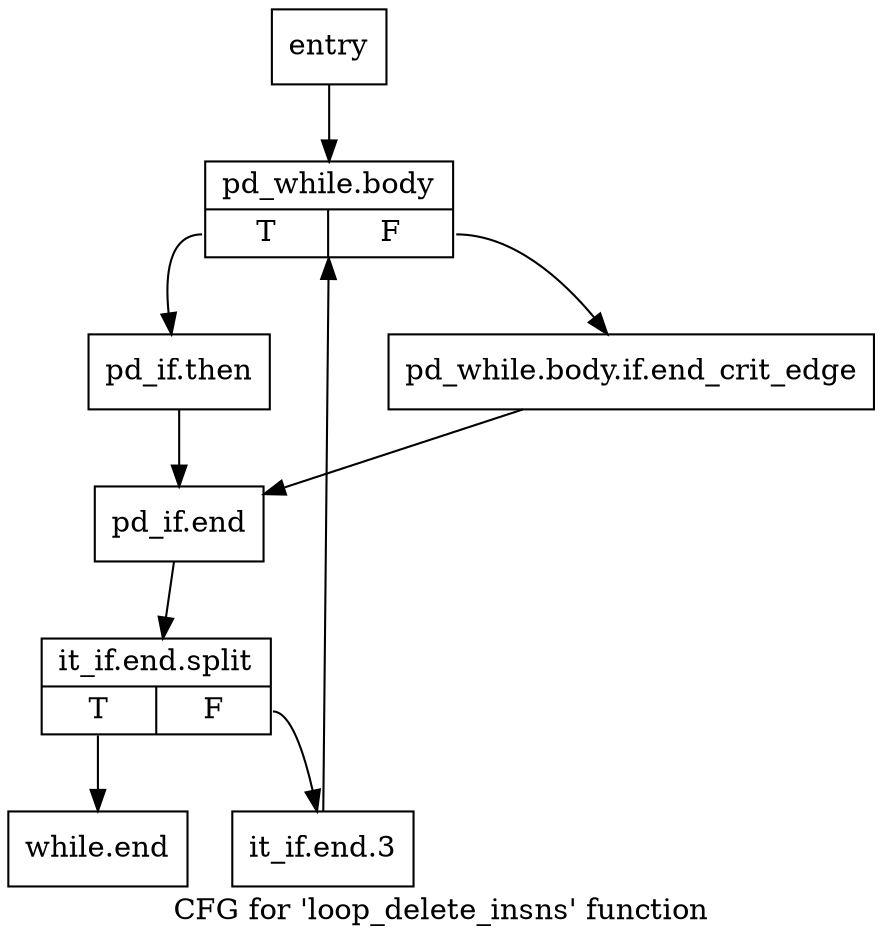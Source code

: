 digraph "CFG for 'loop_delete_insns' function" {
	label="CFG for 'loop_delete_insns' function";

	Node0x81c15b0 [shape=record,label="{entry}"];
	Node0x81c15b0 -> Node0x81c1600;
	Node0x81c1600 [shape=record,label="{pd_while.body|{<s0>T|<s1>F}}"];
	Node0x81c1600:s0 -> Node0x81c16a0;
	Node0x81c1600:s1 -> Node0x81c1650;
	Node0x81c1650 [shape=record,label="{pd_while.body.if.end_crit_edge}"];
	Node0x81c1650 -> Node0x81c16f0;
	Node0x81c16a0 [shape=record,label="{pd_if.then}"];
	Node0x81c16a0 -> Node0x81c16f0;
	Node0x81c16f0 [shape=record,label="{pd_if.end}"];
	Node0x81c16f0 -> Node0xe6f5060;
	Node0xe6f5060 [shape=record,label="{it_if.end.split|{<s0>T|<s1>F}}"];
	Node0xe6f5060:s0 -> Node0x81c1790;
	Node0xe6f5060:s1 -> Node0x81c1740;
	Node0x81c1740 [shape=record,label="{it_if.end.3}"];
	Node0x81c1740 -> Node0x81c1600;
	Node0x81c1790 [shape=record,label="{while.end}"];
}
